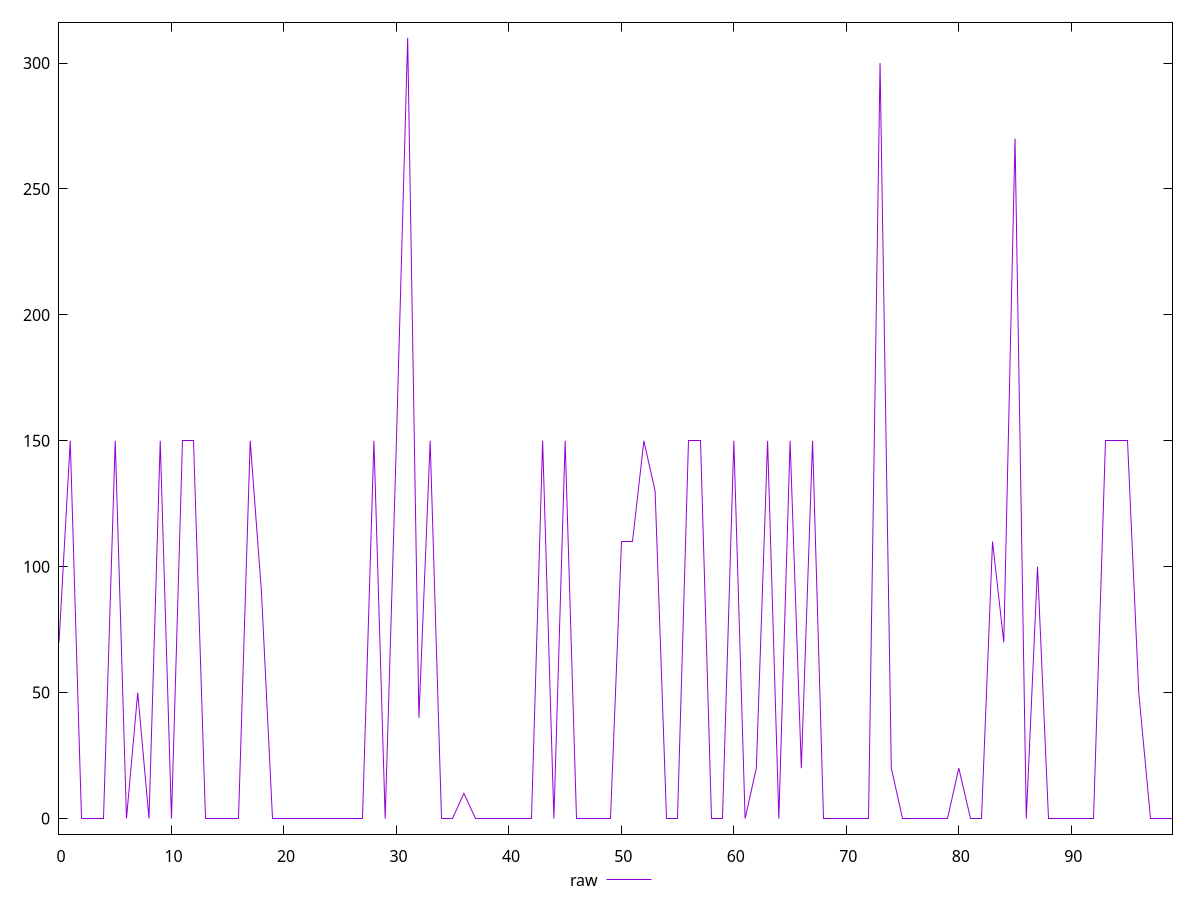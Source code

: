 reset

$raw <<EOF
0 70
1 150
2 0
3 0
4 0
5 150
6 0
7 50
8 0
9 150
10 0
11 150
12 150
13 0
14 0
15 0
16 0
17 150
18 90
19 0
20 0
21 0
22 0
23 0
24 0
25 0
26 0
27 0
28 150
29 0
30 150
31 310
32 40
33 150
34 0
35 0
36 10
37 0
38 0
39 0
40 0
41 0
42 0
43 150
44 0
45 150
46 0
47 0
48 0
49 0
50 110
51 110
52 150
53 130
54 0
55 0
56 150
57 150
58 0
59 0
60 150
61 0
62 20
63 150
64 0
65 150
66 20
67 150
68 0
69 0
70 0
71 0
72 0
73 300
74 20
75 0
76 0
77 0
78 0
79 0
80 20
81 0
82 0
83 110
84 70
85 270
86 0
87 100
88 0
89 0
90 0
91 0
92 0
93 150
94 150
95 150
96 50
97 0
98 0
99 0
EOF

set key outside below
set xrange [0:99]
set yrange [-6.2:316.2]
set trange [-6.2:316.2]
set terminal svg size 640, 500 enhanced background rgb 'white'
set output "report_00013_2021-02-09T12-04-24.940Z/unminified-javascript/samples/pages/raw/values.svg"

plot $raw title "raw" with line

reset

